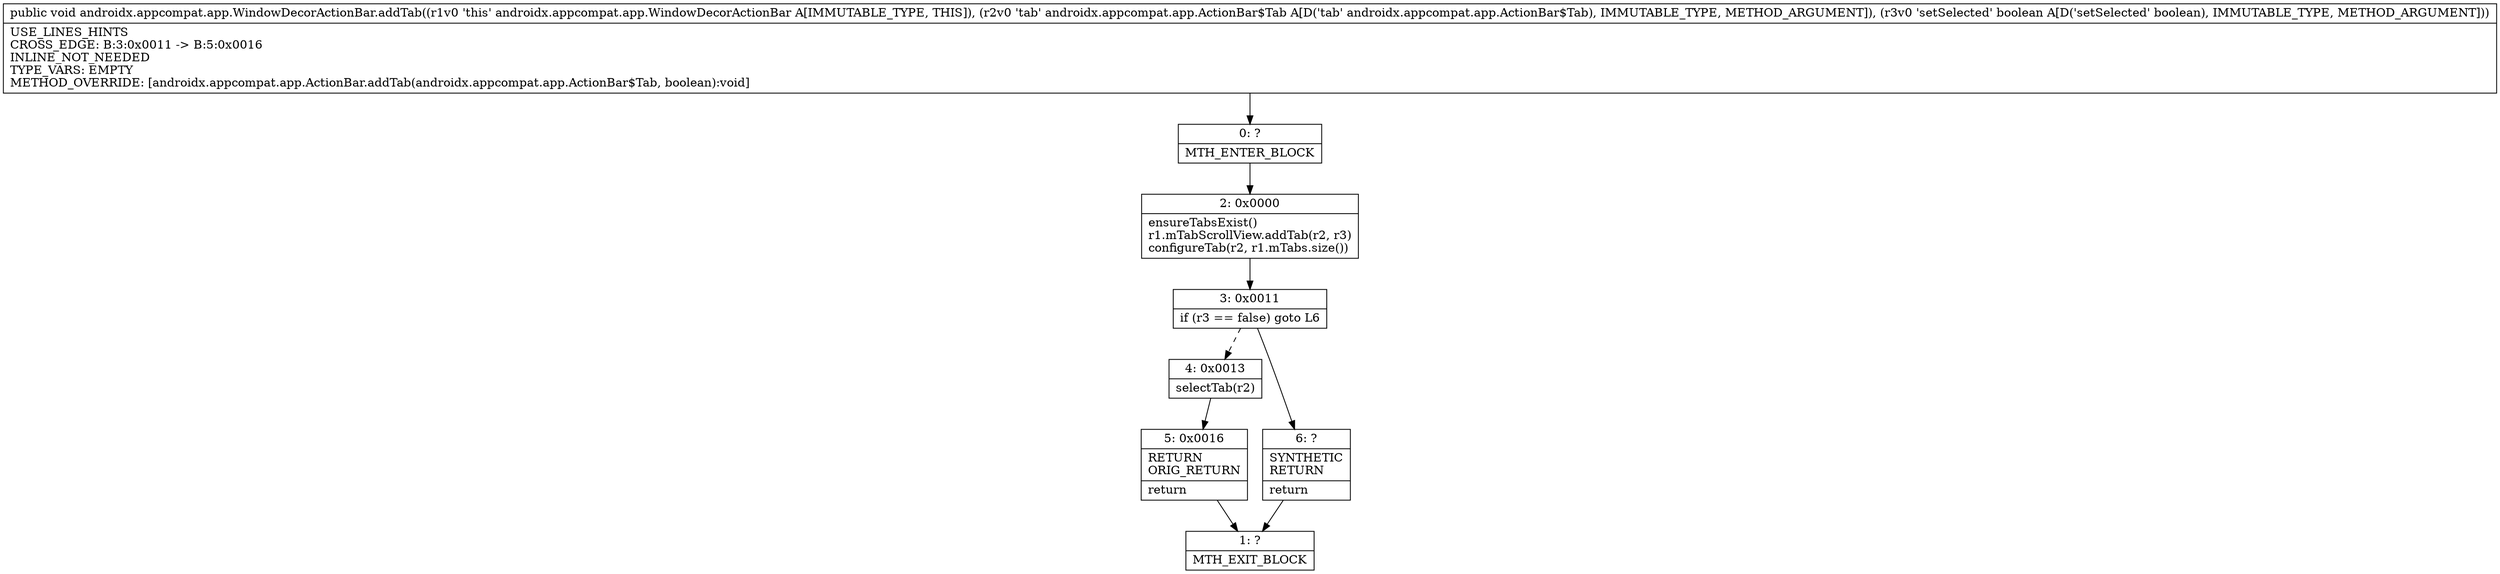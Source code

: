 digraph "CFG forandroidx.appcompat.app.WindowDecorActionBar.addTab(Landroidx\/appcompat\/app\/ActionBar$Tab;Z)V" {
Node_0 [shape=record,label="{0\:\ ?|MTH_ENTER_BLOCK\l}"];
Node_2 [shape=record,label="{2\:\ 0x0000|ensureTabsExist()\lr1.mTabScrollView.addTab(r2, r3)\lconfigureTab(r2, r1.mTabs.size())\l}"];
Node_3 [shape=record,label="{3\:\ 0x0011|if (r3 == false) goto L6\l}"];
Node_4 [shape=record,label="{4\:\ 0x0013|selectTab(r2)\l}"];
Node_5 [shape=record,label="{5\:\ 0x0016|RETURN\lORIG_RETURN\l|return\l}"];
Node_1 [shape=record,label="{1\:\ ?|MTH_EXIT_BLOCK\l}"];
Node_6 [shape=record,label="{6\:\ ?|SYNTHETIC\lRETURN\l|return\l}"];
MethodNode[shape=record,label="{public void androidx.appcompat.app.WindowDecorActionBar.addTab((r1v0 'this' androidx.appcompat.app.WindowDecorActionBar A[IMMUTABLE_TYPE, THIS]), (r2v0 'tab' androidx.appcompat.app.ActionBar$Tab A[D('tab' androidx.appcompat.app.ActionBar$Tab), IMMUTABLE_TYPE, METHOD_ARGUMENT]), (r3v0 'setSelected' boolean A[D('setSelected' boolean), IMMUTABLE_TYPE, METHOD_ARGUMENT]))  | USE_LINES_HINTS\lCROSS_EDGE: B:3:0x0011 \-\> B:5:0x0016\lINLINE_NOT_NEEDED\lTYPE_VARS: EMPTY\lMETHOD_OVERRIDE: [androidx.appcompat.app.ActionBar.addTab(androidx.appcompat.app.ActionBar$Tab, boolean):void]\l}"];
MethodNode -> Node_0;Node_0 -> Node_2;
Node_2 -> Node_3;
Node_3 -> Node_4[style=dashed];
Node_3 -> Node_6;
Node_4 -> Node_5;
Node_5 -> Node_1;
Node_6 -> Node_1;
}

